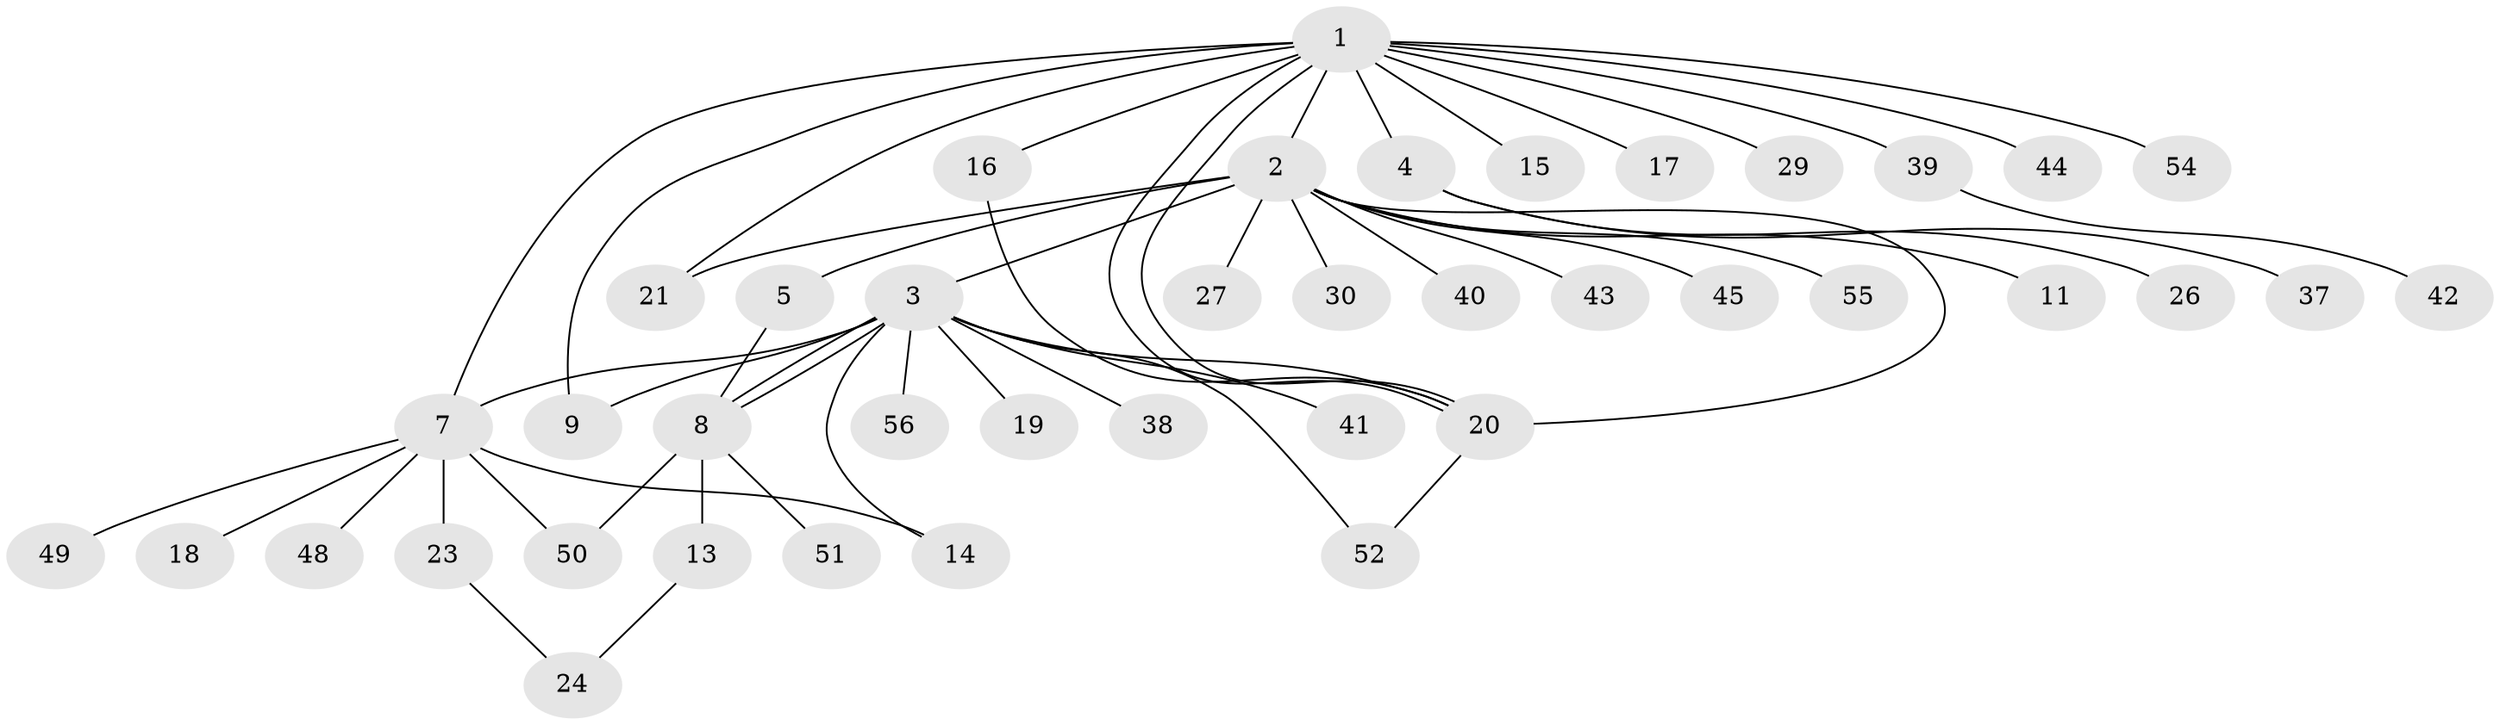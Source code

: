 // original degree distribution, {10: 0.017857142857142856, 13: 0.017857142857142856, 12: 0.017857142857142856, 4: 0.07142857142857142, 2: 0.21428571428571427, 8: 0.017857142857142856, 3: 0.08928571428571429, 1: 0.5178571428571429, 7: 0.017857142857142856, 6: 0.017857142857142856}
// Generated by graph-tools (version 1.1) at 2025/41/03/06/25 10:41:51]
// undirected, 41 vertices, 53 edges
graph export_dot {
graph [start="1"]
  node [color=gray90,style=filled];
  1 [super="+6"];
  2 [super="+10"];
  3 [super="+36"];
  4 [super="+34"];
  5;
  7 [super="+22"];
  8 [super="+12"];
  9 [super="+53"];
  11;
  13 [super="+25"];
  14;
  15;
  16 [super="+33"];
  17;
  18 [super="+31"];
  19;
  20 [super="+46"];
  21;
  23 [super="+35"];
  24 [super="+28"];
  26;
  27;
  29 [super="+47"];
  30 [super="+32"];
  37;
  38;
  39;
  40;
  41;
  42;
  43;
  44;
  45;
  48;
  49;
  50;
  51;
  52;
  54;
  55;
  56;
  1 -- 2 [weight=2];
  1 -- 4 [weight=2];
  1 -- 15;
  1 -- 17;
  1 -- 20;
  1 -- 20;
  1 -- 21;
  1 -- 29;
  1 -- 54;
  1 -- 39;
  1 -- 7;
  1 -- 9;
  1 -- 44;
  1 -- 16;
  2 -- 3;
  2 -- 5;
  2 -- 11;
  2 -- 20;
  2 -- 21;
  2 -- 27;
  2 -- 30;
  2 -- 43;
  2 -- 45;
  2 -- 55;
  2 -- 40;
  3 -- 8;
  3 -- 8;
  3 -- 9;
  3 -- 14;
  3 -- 19;
  3 -- 20;
  3 -- 38;
  3 -- 41;
  3 -- 52;
  3 -- 7;
  3 -- 56;
  4 -- 26;
  4 -- 37;
  5 -- 8;
  7 -- 18;
  7 -- 50;
  7 -- 48;
  7 -- 49;
  7 -- 23;
  7 -- 14;
  8 -- 51;
  8 -- 50;
  8 -- 13;
  13 -- 24;
  16 -- 20;
  20 -- 52;
  23 -- 24;
  39 -- 42;
}
